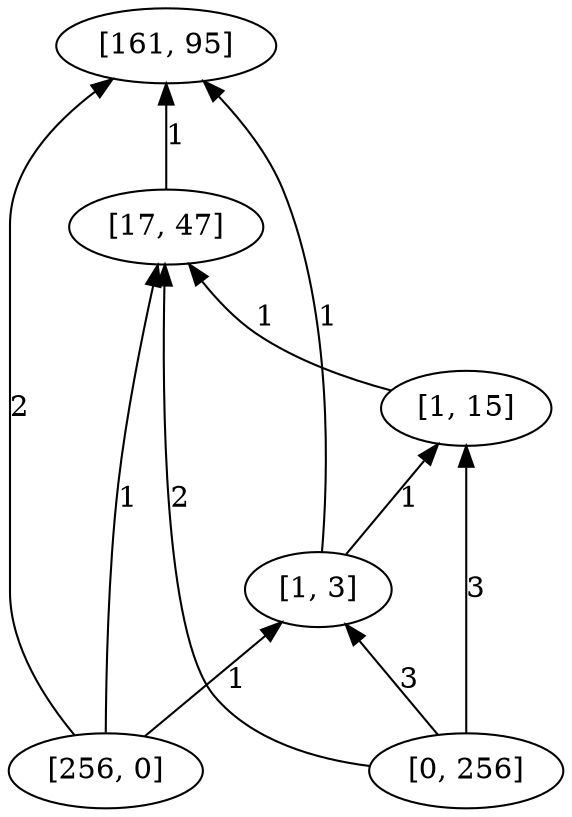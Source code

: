 digraph "DD" { 
rankdir = "BT" 
graph [ ordering = "out"];
5001 -> 1[label = "2"];
5001 -> 2[label = "1"];
5001 -> 4[label = "1"];
5002 -> 2[label = "2"];
5002 -> 3[label = "3"];
5002 -> 4[label = "3"];
2 -> 1[label = "1"];
3 -> 2[label = "1"];
4 -> 1[label = "1"];
4 -> 3[label = "1"];
5001 [label = "[256, 0]",  shape = oval]
5002 [label = "[0, 256]",  shape = oval]
1 [label = "[161, 95]",  shape = oval]
2 [label = "[17, 47]",  shape = oval]
3 [label = "[1, 15]",  shape = oval]
4 [label = "[1, 3]",  shape = oval]
}
